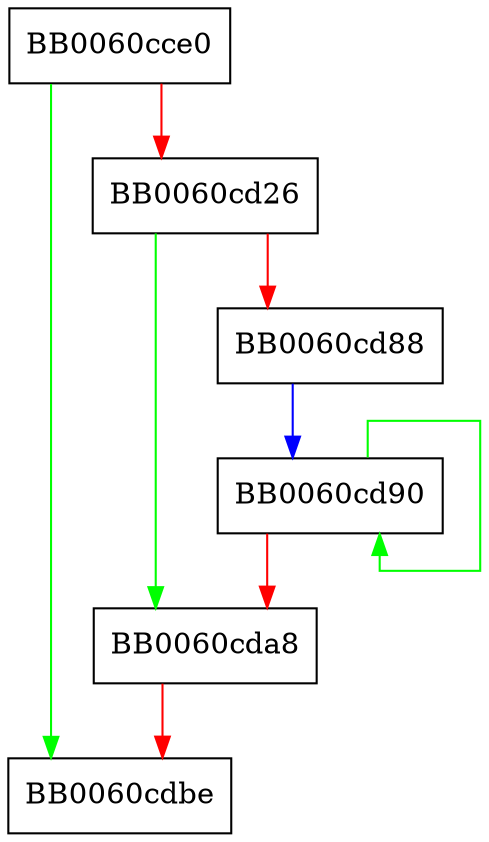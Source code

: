 digraph OBJ_NAME_do_all_sorted {
  node [shape="box"];
  graph [splines=ortho];
  BB0060cce0 -> BB0060cdbe [color="green"];
  BB0060cce0 -> BB0060cd26 [color="red"];
  BB0060cd26 -> BB0060cda8 [color="green"];
  BB0060cd26 -> BB0060cd88 [color="red"];
  BB0060cd88 -> BB0060cd90 [color="blue"];
  BB0060cd90 -> BB0060cd90 [color="green"];
  BB0060cd90 -> BB0060cda8 [color="red"];
  BB0060cda8 -> BB0060cdbe [color="red"];
}